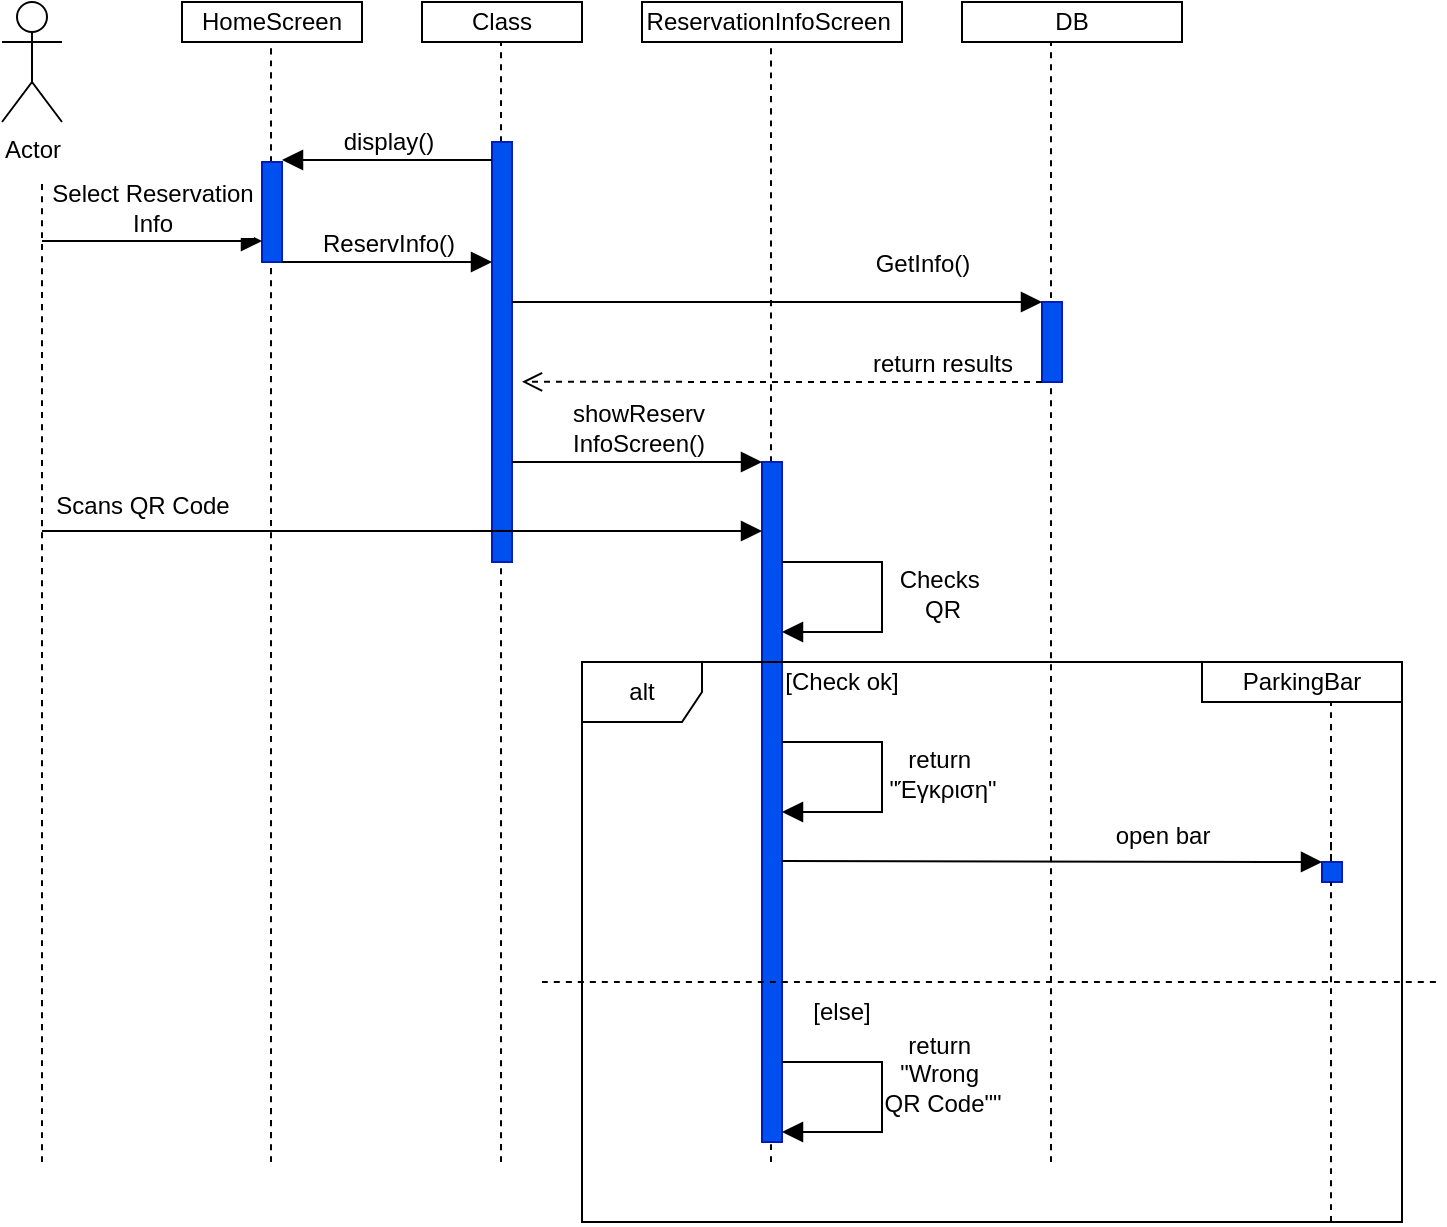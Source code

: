 <mxfile version="27.0.5">
  <diagram name="Page-1" id="2YBvvXClWsGukQMizWep">
    <mxGraphModel dx="1281" dy="567" grid="1" gridSize="10" guides="1" tooltips="1" connect="1" arrows="1" fold="1" page="1" pageScale="1" pageWidth="850" pageHeight="1100" math="0" shadow="0">
      <root>
        <mxCell id="0" />
        <mxCell id="1" parent="0" />
        <mxCell id="9glNxifa_7jW5sE1-gBq-1" value="Actor" style="shape=umlActor;verticalLabelPosition=bottom;verticalAlign=top;html=1;outlineConnect=0;" parent="1" vertex="1">
          <mxGeometry x="20" y="20" width="30" height="60" as="geometry" />
        </mxCell>
        <mxCell id="9glNxifa_7jW5sE1-gBq-3" value="DB" style="rounded=0;whiteSpace=wrap;html=1;" parent="1" vertex="1">
          <mxGeometry x="500" y="20" width="110" height="20" as="geometry" />
        </mxCell>
        <mxCell id="9glNxifa_7jW5sE1-gBq-4" value="ReservationInfoScreen&amp;nbsp;" style="rounded=0;whiteSpace=wrap;html=1;" parent="1" vertex="1">
          <mxGeometry x="340" y="20" width="130" height="20" as="geometry" />
        </mxCell>
        <mxCell id="9glNxifa_7jW5sE1-gBq-5" value="Class" style="rounded=0;whiteSpace=wrap;html=1;" parent="1" vertex="1">
          <mxGeometry x="230" y="20" width="80" height="20" as="geometry" />
        </mxCell>
        <mxCell id="9glNxifa_7jW5sE1-gBq-6" value="HomeScreen" style="rounded=0;whiteSpace=wrap;html=1;" parent="1" vertex="1">
          <mxGeometry x="110" y="20" width="90" height="20" as="geometry" />
        </mxCell>
        <mxCell id="9glNxifa_7jW5sE1-gBq-8" value="" style="endArrow=none;dashed=1;html=1;rounded=0;fontSize=12;startSize=8;endSize=8;curved=1;" parent="1" edge="1">
          <mxGeometry width="50" height="50" relative="1" as="geometry">
            <mxPoint x="544.5" y="600" as="sourcePoint" />
            <mxPoint x="544.5" y="40" as="targetPoint" />
          </mxGeometry>
        </mxCell>
        <mxCell id="9glNxifa_7jW5sE1-gBq-9" value="" style="endArrow=none;dashed=1;html=1;rounded=0;fontSize=12;startSize=8;endSize=8;curved=1;" parent="1" source="9glNxifa_7jW5sE1-gBq-17" edge="1">
          <mxGeometry width="50" height="50" relative="1" as="geometry">
            <mxPoint x="404.5" y="600" as="sourcePoint" />
            <mxPoint x="404.5" y="40" as="targetPoint" />
          </mxGeometry>
        </mxCell>
        <mxCell id="9glNxifa_7jW5sE1-gBq-10" value="" style="endArrow=none;dashed=1;html=1;rounded=0;fontSize=12;startSize=8;endSize=8;curved=1;" parent="1" edge="1">
          <mxGeometry width="50" height="50" relative="1" as="geometry">
            <mxPoint x="269.5" y="600" as="sourcePoint" />
            <mxPoint x="269.5" y="40" as="targetPoint" />
          </mxGeometry>
        </mxCell>
        <mxCell id="9glNxifa_7jW5sE1-gBq-11" value="" style="endArrow=none;dashed=1;html=1;rounded=0;fontSize=12;startSize=8;endSize=8;curved=1;" parent="1" source="9glNxifa_7jW5sE1-gBq-13" edge="1">
          <mxGeometry width="50" height="50" relative="1" as="geometry">
            <mxPoint x="154.5" y="600" as="sourcePoint" />
            <mxPoint x="154.5" y="40" as="targetPoint" />
          </mxGeometry>
        </mxCell>
        <mxCell id="9glNxifa_7jW5sE1-gBq-12" value="" style="endArrow=none;dashed=1;html=1;rounded=0;fontSize=12;startSize=8;endSize=8;curved=1;" parent="1" edge="1">
          <mxGeometry width="50" height="50" relative="1" as="geometry">
            <mxPoint x="40" y="600" as="sourcePoint" />
            <mxPoint x="40" y="110" as="targetPoint" />
          </mxGeometry>
        </mxCell>
        <mxCell id="9glNxifa_7jW5sE1-gBq-14" value="" style="endArrow=none;dashed=1;html=1;rounded=0;fontSize=12;startSize=8;endSize=8;curved=1;" parent="1" target="9glNxifa_7jW5sE1-gBq-13" edge="1">
          <mxGeometry width="50" height="50" relative="1" as="geometry">
            <mxPoint x="154.5" y="600" as="sourcePoint" />
            <mxPoint x="154.5" y="40" as="targetPoint" />
          </mxGeometry>
        </mxCell>
        <mxCell id="9glNxifa_7jW5sE1-gBq-13" value="" style="html=1;points=[[0,0,0,0,5],[0,1,0,0,-5],[1,0,0,0,5],[1,1,0,0,-5]];perimeter=orthogonalPerimeter;outlineConnect=0;targetShapes=umlLifeline;portConstraint=eastwest;newEdgeStyle={&quot;curved&quot;:0,&quot;rounded&quot;:0};fillColor=#0050ef;fontColor=#ffffff;strokeColor=#001DBC;" parent="1" vertex="1">
          <mxGeometry x="150" y="100" width="10" height="50" as="geometry" />
        </mxCell>
        <mxCell id="9glNxifa_7jW5sE1-gBq-16" value="" style="html=1;points=[[0,0,0,0,5],[0,1,0,0,-5],[1,0,0,0,5],[1,1,0,0,-5]];perimeter=orthogonalPerimeter;outlineConnect=0;targetShapes=umlLifeline;portConstraint=eastwest;newEdgeStyle={&quot;curved&quot;:0,&quot;rounded&quot;:0};fillColor=#0050ef;fontColor=#ffffff;strokeColor=#001DBC;" parent="1" vertex="1">
          <mxGeometry x="540" y="170" width="10" height="40" as="geometry" />
        </mxCell>
        <mxCell id="9glNxifa_7jW5sE1-gBq-18" value="" style="html=1;points=[[0,0,0,0,5],[0,1,0,0,-5],[1,0,0,0,5],[1,1,0,0,-5]];perimeter=orthogonalPerimeter;outlineConnect=0;targetShapes=umlLifeline;portConstraint=eastwest;newEdgeStyle={&quot;curved&quot;:0,&quot;rounded&quot;:0};fillColor=#0050ef;fontColor=#ffffff;strokeColor=#001DBC;" parent="1" vertex="1">
          <mxGeometry x="265" y="90" width="10" height="210" as="geometry" />
        </mxCell>
        <mxCell id="9glNxifa_7jW5sE1-gBq-20" value="" style="endArrow=none;dashed=1;html=1;rounded=0;fontSize=12;startSize=8;endSize=8;curved=1;" parent="1" target="9glNxifa_7jW5sE1-gBq-17" edge="1">
          <mxGeometry width="50" height="50" relative="1" as="geometry">
            <mxPoint x="404.5" y="600" as="sourcePoint" />
            <mxPoint x="404.5" y="40" as="targetPoint" />
          </mxGeometry>
        </mxCell>
        <mxCell id="9glNxifa_7jW5sE1-gBq-17" value="" style="html=1;points=[[0,0,0,0,5],[0,1,0,0,-5],[1,0,0,0,5],[1,1,0,0,-5]];perimeter=orthogonalPerimeter;outlineConnect=0;targetShapes=umlLifeline;portConstraint=eastwest;newEdgeStyle={&quot;curved&quot;:0,&quot;rounded&quot;:0};fillColor=#0050ef;fontColor=#ffffff;strokeColor=#001DBC;" parent="1" vertex="1">
          <mxGeometry x="400" y="250" width="10" height="340" as="geometry" />
        </mxCell>
        <mxCell id="9glNxifa_7jW5sE1-gBq-21" value="Select Reservation&lt;div&gt;Info&lt;/div&gt;" style="html=1;verticalAlign=bottom;endArrow=block;curved=0;rounded=0;fontSize=12;startSize=8;endSize=8;" parent="1" target="9glNxifa_7jW5sE1-gBq-13" edge="1">
          <mxGeometry width="80" relative="1" as="geometry">
            <mxPoint x="40" y="139.5" as="sourcePoint" />
            <mxPoint x="120" y="139.5" as="targetPoint" />
          </mxGeometry>
        </mxCell>
        <mxCell id="9glNxifa_7jW5sE1-gBq-22" value="display()" style="html=1;verticalAlign=bottom;endArrow=block;curved=0;rounded=0;fontSize=12;startSize=8;endSize=8;entryX=1;entryY=0;entryDx=0;entryDy=5;entryPerimeter=0;" parent="1" edge="1">
          <mxGeometry width="80" relative="1" as="geometry">
            <mxPoint x="265" y="99" as="sourcePoint" />
            <mxPoint x="160" y="99" as="targetPoint" />
          </mxGeometry>
        </mxCell>
        <mxCell id="9glNxifa_7jW5sE1-gBq-23" value="ReservInfo()" style="html=1;verticalAlign=bottom;endArrow=block;curved=0;rounded=0;fontSize=12;startSize=8;endSize=8;" parent="1" target="9glNxifa_7jW5sE1-gBq-18" edge="1">
          <mxGeometry width="80" relative="1" as="geometry">
            <mxPoint x="160" y="150" as="sourcePoint" />
            <mxPoint x="240" y="150" as="targetPoint" />
          </mxGeometry>
        </mxCell>
        <mxCell id="9glNxifa_7jW5sE1-gBq-24" value="GetInfo()" style="html=1;verticalAlign=bottom;endArrow=block;curved=0;rounded=0;fontSize=12;startSize=8;endSize=8;" parent="1" target="9glNxifa_7jW5sE1-gBq-16" edge="1">
          <mxGeometry x="0.547" y="10" width="80" relative="1" as="geometry">
            <mxPoint x="275" y="170" as="sourcePoint" />
            <mxPoint x="355" y="170" as="targetPoint" />
            <mxPoint as="offset" />
          </mxGeometry>
        </mxCell>
        <mxCell id="9glNxifa_7jW5sE1-gBq-25" value="return results" style="html=1;verticalAlign=bottom;endArrow=open;dashed=1;endSize=8;curved=0;rounded=0;fontSize=12;entryX=1.5;entryY=0.571;entryDx=0;entryDy=0;entryPerimeter=0;" parent="1" target="9glNxifa_7jW5sE1-gBq-18" edge="1">
          <mxGeometry x="-0.615" relative="1" as="geometry">
            <mxPoint x="540" y="210" as="sourcePoint" />
            <mxPoint x="460" y="210" as="targetPoint" />
            <mxPoint as="offset" />
          </mxGeometry>
        </mxCell>
        <mxCell id="9glNxifa_7jW5sE1-gBq-26" value="showReserv&lt;div&gt;InfoScreen()&lt;/div&gt;" style="html=1;verticalAlign=bottom;endArrow=block;curved=0;rounded=0;fontSize=12;startSize=8;endSize=8;" parent="1" edge="1">
          <mxGeometry x="0.008" width="80" relative="1" as="geometry">
            <mxPoint x="275" y="250" as="sourcePoint" />
            <mxPoint x="400" y="250" as="targetPoint" />
            <mxPoint as="offset" />
          </mxGeometry>
        </mxCell>
        <mxCell id="9glNxifa_7jW5sE1-gBq-28" value="Scans QR Code" style="html=1;verticalAlign=bottom;endArrow=block;curved=0;rounded=0;fontSize=12;startSize=8;endSize=8;" parent="1" target="9glNxifa_7jW5sE1-gBq-17" edge="1">
          <mxGeometry x="-0.722" y="5" width="80" relative="1" as="geometry">
            <mxPoint x="40" y="284.5" as="sourcePoint" />
            <mxPoint x="120" y="284.5" as="targetPoint" />
            <mxPoint y="1" as="offset" />
          </mxGeometry>
        </mxCell>
        <mxCell id="9glNxifa_7jW5sE1-gBq-29" value="alt" style="shape=umlFrame;whiteSpace=wrap;html=1;pointerEvents=0;" parent="1" vertex="1">
          <mxGeometry x="310" y="350" width="410" height="280" as="geometry" />
        </mxCell>
        <mxCell id="9glNxifa_7jW5sE1-gBq-2" value="ParkingBar" style="rounded=0;whiteSpace=wrap;html=1;" parent="1" vertex="1">
          <mxGeometry x="620" y="350" width="100" height="20" as="geometry" />
        </mxCell>
        <mxCell id="9glNxifa_7jW5sE1-gBq-31" value="" style="endArrow=none;dashed=1;html=1;rounded=0;fontSize=12;startSize=8;endSize=8;curved=1;" parent="1" source="9glNxifa_7jW5sE1-gBq-15" edge="1">
          <mxGeometry width="50" height="50" relative="1" as="geometry">
            <mxPoint x="684.5" y="440" as="sourcePoint" />
            <mxPoint x="684.5" y="370" as="targetPoint" />
          </mxGeometry>
        </mxCell>
        <mxCell id="9glNxifa_7jW5sE1-gBq-32" value="" style="endArrow=none;dashed=1;html=1;rounded=0;fontSize=12;startSize=8;endSize=8;curved=1;" parent="1" target="9glNxifa_7jW5sE1-gBq-15" edge="1">
          <mxGeometry width="50" height="50" relative="1" as="geometry">
            <mxPoint x="684.5" y="440" as="sourcePoint" />
            <mxPoint x="684.5" y="370" as="targetPoint" />
          </mxGeometry>
        </mxCell>
        <mxCell id="9glNxifa_7jW5sE1-gBq-15" value="" style="html=1;points=[[0,0,0,0,5],[0,1,0,0,-5],[1,0,0,0,5],[1,1,0,0,-5]];perimeter=orthogonalPerimeter;outlineConnect=0;targetShapes=umlLifeline;portConstraint=eastwest;newEdgeStyle={&quot;curved&quot;:0,&quot;rounded&quot;:0};fillColor=#0050ef;fontColor=#ffffff;strokeColor=#001DBC;" parent="1" vertex="1">
          <mxGeometry x="680" y="450" width="10" height="10" as="geometry" />
        </mxCell>
        <mxCell id="9glNxifa_7jW5sE1-gBq-33" value="" style="endArrow=none;dashed=1;html=1;rounded=0;fontSize=12;startSize=8;endSize=8;curved=1;" parent="1" target="9glNxifa_7jW5sE1-gBq-15" edge="1">
          <mxGeometry width="50" height="50" relative="1" as="geometry">
            <mxPoint x="684.5" y="630" as="sourcePoint" />
            <mxPoint x="684.5" y="470" as="targetPoint" />
          </mxGeometry>
        </mxCell>
        <mxCell id="9glNxifa_7jW5sE1-gBq-34" value="Checks&amp;nbsp;&lt;div&gt;QR&lt;/div&gt;" style="html=1;verticalAlign=bottom;endArrow=block;curved=0;rounded=0;fontSize=12;startSize=8;endSize=8;" parent="1" target="9glNxifa_7jW5sE1-gBq-17" edge="1">
          <mxGeometry x="0.231" y="30" width="80" relative="1" as="geometry">
            <mxPoint x="410" y="300" as="sourcePoint" />
            <mxPoint x="415" y="335" as="targetPoint" />
            <Array as="points">
              <mxPoint x="460" y="300" />
              <mxPoint x="460" y="335" />
            </Array>
            <mxPoint as="offset" />
          </mxGeometry>
        </mxCell>
        <mxCell id="9glNxifa_7jW5sE1-gBq-35" value="open bar" style="html=1;verticalAlign=bottom;endArrow=block;curved=0;rounded=0;fontSize=12;startSize=8;endSize=8;" parent="1" target="9glNxifa_7jW5sE1-gBq-15" edge="1">
          <mxGeometry x="0.407" y="5" width="80" relative="1" as="geometry">
            <mxPoint x="410" y="449.5" as="sourcePoint" />
            <mxPoint x="490" y="449.5" as="targetPoint" />
            <mxPoint y="1" as="offset" />
          </mxGeometry>
        </mxCell>
        <mxCell id="9glNxifa_7jW5sE1-gBq-36" value="return&amp;nbsp;&lt;div&gt;&quot;Έγκριση&quot;&lt;/div&gt;" style="html=1;verticalAlign=bottom;endArrow=block;curved=0;rounded=0;fontSize=12;startSize=8;endSize=8;" parent="1" edge="1">
          <mxGeometry x="0.23" y="30" width="80" relative="1" as="geometry">
            <mxPoint x="410" y="390" as="sourcePoint" />
            <mxPoint x="410" y="425" as="targetPoint" />
            <Array as="points">
              <mxPoint x="460" y="390" />
              <mxPoint x="460" y="425" />
            </Array>
            <mxPoint as="offset" />
          </mxGeometry>
        </mxCell>
        <mxCell id="9glNxifa_7jW5sE1-gBq-37" value="[Check ok]" style="text;html=1;align=center;verticalAlign=middle;whiteSpace=wrap;rounded=0;" parent="1" vertex="1">
          <mxGeometry x="410" y="345" width="60" height="30" as="geometry" />
        </mxCell>
        <mxCell id="9glNxifa_7jW5sE1-gBq-38" value="" style="endArrow=none;dashed=1;html=1;rounded=0;fontSize=12;startSize=8;endSize=8;curved=1;" parent="1" edge="1">
          <mxGeometry width="50" height="50" relative="1" as="geometry">
            <mxPoint x="290" y="510" as="sourcePoint" />
            <mxPoint x="740" y="510" as="targetPoint" />
          </mxGeometry>
        </mxCell>
        <mxCell id="9glNxifa_7jW5sE1-gBq-39" value="[else]" style="text;html=1;align=center;verticalAlign=middle;whiteSpace=wrap;rounded=0;" parent="1" vertex="1">
          <mxGeometry x="410" y="510" width="60" height="30" as="geometry" />
        </mxCell>
        <mxCell id="9glNxifa_7jW5sE1-gBq-40" value="return&amp;nbsp;&lt;div&gt;&quot;Wrong&amp;nbsp;&lt;/div&gt;&lt;div&gt;QR Code&quot;&quot;&lt;/div&gt;" style="html=1;verticalAlign=bottom;endArrow=block;curved=0;rounded=0;fontSize=12;startSize=8;endSize=8;" parent="1" edge="1">
          <mxGeometry x="0.185" y="30" width="80" relative="1" as="geometry">
            <mxPoint x="410" y="550" as="sourcePoint" />
            <mxPoint x="410" y="585" as="targetPoint" />
            <Array as="points">
              <mxPoint x="460" y="550" />
              <mxPoint x="460" y="585" />
            </Array>
            <mxPoint as="offset" />
          </mxGeometry>
        </mxCell>
      </root>
    </mxGraphModel>
  </diagram>
</mxfile>
